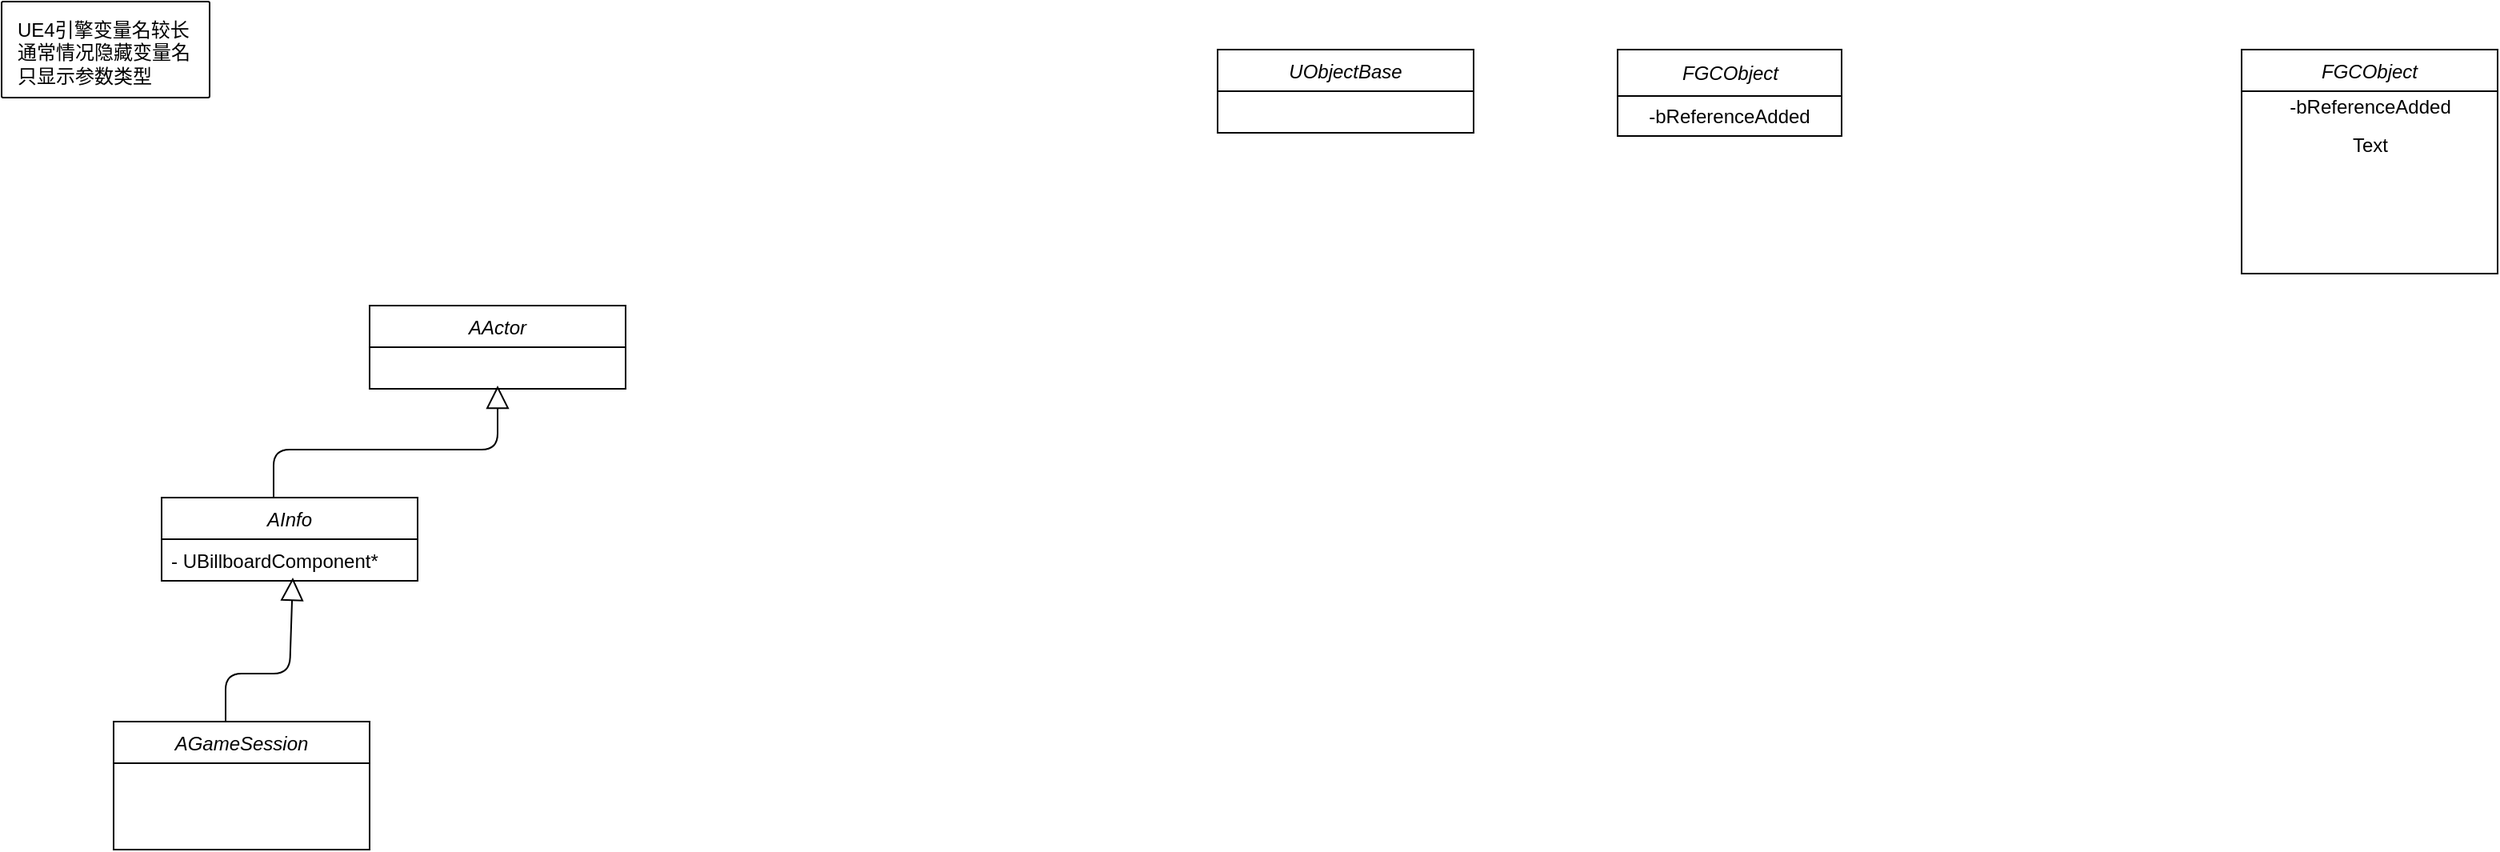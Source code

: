 <mxfile version="14.1.9" type="github">
  <diagram id="C5RBs43oDa-KdzZeNtuy" name="Page-1">
    <mxGraphModel dx="1422" dy="802" grid="1" gridSize="10" guides="1" tooltips="1" connect="1" arrows="1" fold="1" page="1" pageScale="1" pageWidth="3300" pageHeight="4681" math="0" shadow="0">
      <root>
        <mxCell id="WIyWlLk6GJQsqaUBKTNV-0" />
        <mxCell id="WIyWlLk6GJQsqaUBKTNV-1" parent="WIyWlLk6GJQsqaUBKTNV-0" />
        <mxCell id="zkfFHV4jXpPFQw0GAbJ--0" value="AInfo" style="swimlane;fontStyle=2;align=center;verticalAlign=top;childLayout=stackLayout;horizontal=1;startSize=26;horizontalStack=0;resizeParent=1;resizeLast=0;collapsible=1;marginBottom=0;rounded=0;shadow=0;strokeWidth=1;" parent="WIyWlLk6GJQsqaUBKTNV-1" vertex="1">
          <mxGeometry x="110" y="320" width="160" height="52" as="geometry">
            <mxRectangle x="220" y="120" width="160" height="26" as="alternateBounds" />
          </mxGeometry>
        </mxCell>
        <mxCell id="zkfFHV4jXpPFQw0GAbJ--3" value="- UBillboardComponent*" style="text;align=left;verticalAlign=top;spacingLeft=4;spacingRight=4;overflow=hidden;rotatable=0;points=[[0,0.5],[1,0.5]];portConstraint=eastwest;rounded=0;shadow=0;html=0;" parent="zkfFHV4jXpPFQw0GAbJ--0" vertex="1">
          <mxGeometry y="26" width="160" height="26" as="geometry" />
        </mxCell>
        <mxCell id="wNbiqECiAuYrFP4nzZze-18" value="" style="edgeStyle=none;html=1;endSize=12;endArrow=block;endFill=0;" parent="WIyWlLk6GJQsqaUBKTNV-1" edge="1">
          <mxGeometry width="160" relative="1" as="geometry">
            <mxPoint x="150" y="460" as="sourcePoint" />
            <mxPoint x="192" y="370" as="targetPoint" />
            <Array as="points">
              <mxPoint x="150" y="430" />
              <mxPoint x="190" y="430" />
            </Array>
          </mxGeometry>
        </mxCell>
        <mxCell id="wNbiqECiAuYrFP4nzZze-35" value="AGameSession" style="swimlane;fontStyle=2;align=center;verticalAlign=top;childLayout=stackLayout;horizontal=1;startSize=26;horizontalStack=0;resizeParent=1;resizeLast=0;collapsible=1;marginBottom=0;rounded=0;shadow=0;strokeWidth=1;" parent="WIyWlLk6GJQsqaUBKTNV-1" vertex="1">
          <mxGeometry x="80" y="460" width="160" height="80" as="geometry">
            <mxRectangle x="220" y="120" width="160" height="26" as="alternateBounds" />
          </mxGeometry>
        </mxCell>
        <mxCell id="wNbiqECiAuYrFP4nzZze-36" value="UE4引擎变量名较长&lt;br&gt;通常情况隐藏变量名&lt;br&gt;只显示参数类型" style="points=[[0,0,0],[0.25,0,0],[0.5,0,0],[0.75,0,0],[1,0,0],[1,0.25,0],[1,0.5,0],[1,0.75,0],[1,1,0],[0.75,1,0],[0.5,1,0],[0.25,1,0],[0,1,0],[0,0.75,0],[0,0.5,0],[0,0.25,0]];rounded=1;absoluteArcSize=1;arcSize=2;html=1;shadow=0;dashed=0;fontSize=12;align=left;verticalAlign=top;spacing=10;spacingTop=-4;" parent="WIyWlLk6GJQsqaUBKTNV-1" vertex="1">
          <mxGeometry x="10" y="10" width="130" height="60" as="geometry" />
        </mxCell>
        <mxCell id="wNbiqECiAuYrFP4nzZze-37" value="" style="edgeStyle=none;html=1;endSize=12;endArrow=block;endFill=0;" parent="WIyWlLk6GJQsqaUBKTNV-1" edge="1">
          <mxGeometry width="160" relative="1" as="geometry">
            <mxPoint x="180" y="320" as="sourcePoint" />
            <mxPoint x="320" y="250" as="targetPoint" />
            <Array as="points">
              <mxPoint x="180" y="290" />
              <mxPoint x="320" y="290" />
            </Array>
          </mxGeometry>
        </mxCell>
        <mxCell id="wNbiqECiAuYrFP4nzZze-38" value="AActor" style="swimlane;fontStyle=2;align=center;verticalAlign=top;childLayout=stackLayout;horizontal=1;startSize=26;horizontalStack=0;resizeParent=1;resizeLast=0;collapsible=1;marginBottom=0;rounded=0;shadow=0;strokeWidth=1;" parent="WIyWlLk6GJQsqaUBKTNV-1" vertex="1">
          <mxGeometry x="240" y="200" width="160" height="52" as="geometry">
            <mxRectangle x="220" y="120" width="160" height="26" as="alternateBounds" />
          </mxGeometry>
        </mxCell>
        <mxCell id="50aj98yS5wA-m2hiQvGH-0" value="UObjectBase" style="swimlane;fontStyle=2;align=center;verticalAlign=top;childLayout=stackLayout;horizontal=1;startSize=26;horizontalStack=0;resizeParent=1;resizeLast=0;collapsible=1;marginBottom=0;rounded=0;shadow=0;strokeWidth=1;" vertex="1" parent="WIyWlLk6GJQsqaUBKTNV-1">
          <mxGeometry x="770" y="40" width="160" height="52" as="geometry">
            <mxRectangle x="220" y="120" width="160" height="26" as="alternateBounds" />
          </mxGeometry>
        </mxCell>
        <mxCell id="50aj98yS5wA-m2hiQvGH-1" value="FGCObject" style="swimlane;fontStyle=2;align=center;verticalAlign=top;childLayout=stackLayout;horizontal=1;startSize=26;horizontalStack=0;resizeParent=1;resizeLast=0;collapsible=1;marginBottom=0;rounded=0;shadow=0;strokeWidth=1;" vertex="1" parent="WIyWlLk6GJQsqaUBKTNV-1">
          <mxGeometry x="1410" y="40" width="160" height="140" as="geometry">
            <mxRectangle x="220" y="120" width="160" height="26" as="alternateBounds" />
          </mxGeometry>
        </mxCell>
        <mxCell id="50aj98yS5wA-m2hiQvGH-2" value="-bReferenceAdded" style="text;html=1;align=center;verticalAlign=middle;resizable=0;points=[];autosize=1;" vertex="1" parent="50aj98yS5wA-m2hiQvGH-1">
          <mxGeometry y="26" width="160" height="20" as="geometry" />
        </mxCell>
        <mxCell id="50aj98yS5wA-m2hiQvGH-4" value="Text" style="text;html=1;align=center;verticalAlign=middle;resizable=0;points=[];autosize=1;" vertex="1" parent="WIyWlLk6GJQsqaUBKTNV-1">
          <mxGeometry x="1470" y="90" width="40" height="20" as="geometry" />
        </mxCell>
        <mxCell id="50aj98yS5wA-m2hiQvGH-5" value="&lt;span style=&quot;font-style: italic ; font-weight: 400&quot;&gt;FGCObject&lt;/span&gt;" style="swimlane;fontStyle=1;align=center;verticalAlign=middle;childLayout=stackLayout;horizontal=1;startSize=29;horizontalStack=0;resizeParent=1;resizeParentMax=0;resizeLast=0;collapsible=0;marginBottom=0;html=1;" vertex="1" parent="WIyWlLk6GJQsqaUBKTNV-1">
          <mxGeometry x="1020" y="40" width="140" height="54" as="geometry" />
        </mxCell>
        <mxCell id="50aj98yS5wA-m2hiQvGH-6" value="-bReferenceAdded" style="text;html=1;strokeColor=none;fillColor=none;align=center;verticalAlign=middle;spacingLeft=4;spacingRight=4;overflow=hidden;rotatable=0;points=[[0,0.5],[1,0.5]];portConstraint=eastwest;" vertex="1" parent="50aj98yS5wA-m2hiQvGH-5">
          <mxGeometry y="29" width="140" height="25" as="geometry" />
        </mxCell>
      </root>
    </mxGraphModel>
  </diagram>
</mxfile>
